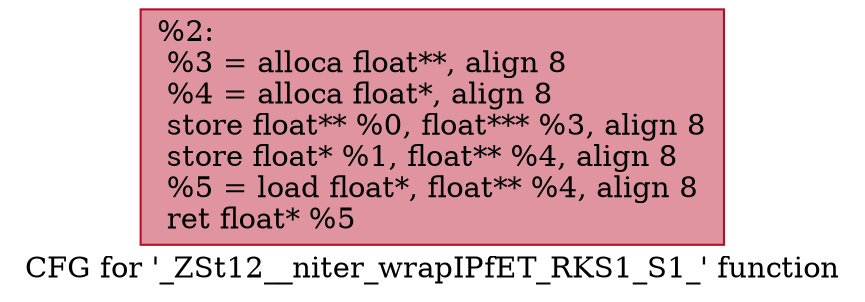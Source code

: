 digraph "CFG for '_ZSt12__niter_wrapIPfET_RKS1_S1_' function" {
	label="CFG for '_ZSt12__niter_wrapIPfET_RKS1_S1_' function";

	Node0x559363e2e090 [shape=record,color="#b70d28ff", style=filled, fillcolor="#b70d2870",label="{%2:\l  %3 = alloca float**, align 8\l  %4 = alloca float*, align 8\l  store float** %0, float*** %3, align 8\l  store float* %1, float** %4, align 8\l  %5 = load float*, float** %4, align 8\l  ret float* %5\l}"];
}
